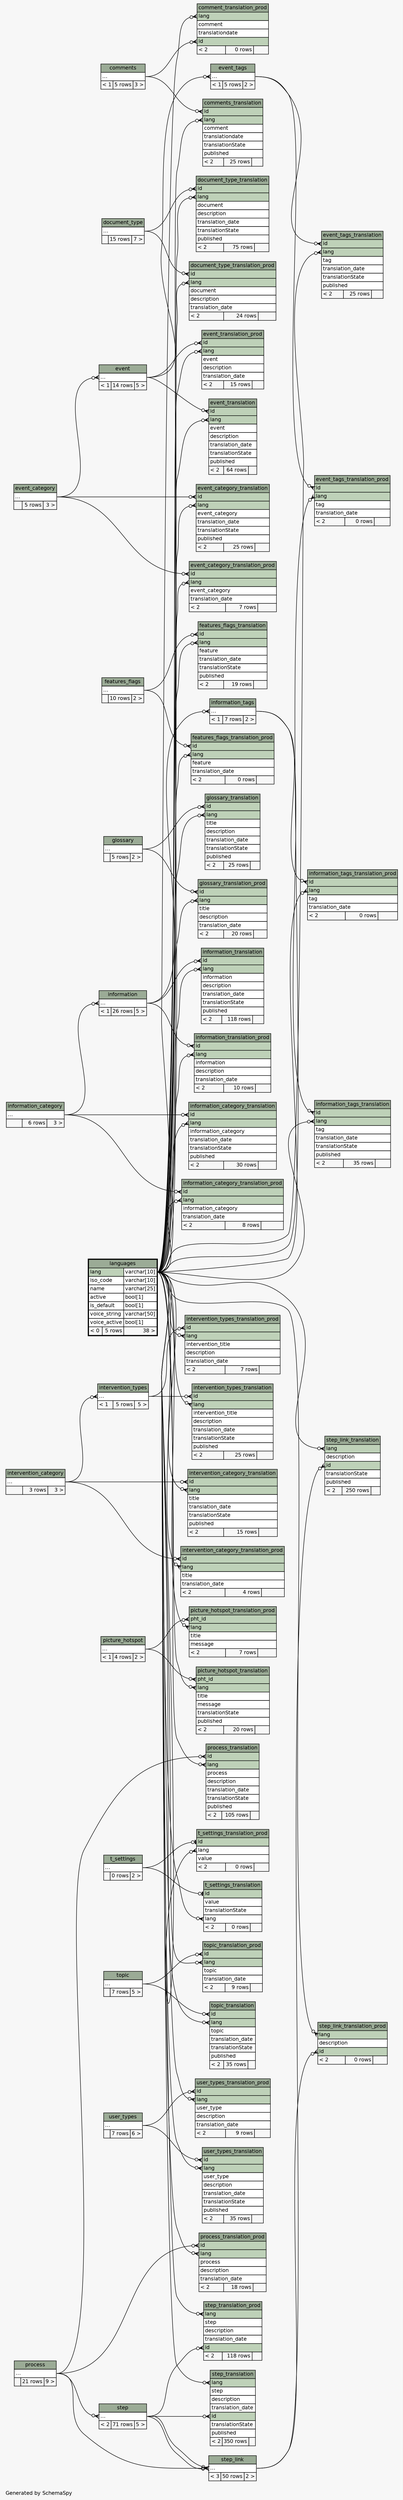 // dot 2.30.1 on Linux 3.10.0-1127.19.1.el7.x86_64
// SchemaSpy rev 590
digraph "twoDegreesRelationshipsDiagram" {
  graph [
    rankdir="RL"
    bgcolor="#f7f7f7"
    label="\nGenerated by SchemaSpy"
    labeljust="l"
    nodesep="0.18"
    ranksep="0.46"
    fontname="Helvetica"
    fontsize="11"
  ];
  node [
    fontname="Helvetica"
    fontsize="11"
    shape="plaintext"
  ];
  edge [
    arrowsize="0.8"
  ];
  "comment_translation_prod":"id":w -> "comments":"elipses":e [arrowhead=none dir=back arrowtail=crowodot];
  "comment_translation_prod":"lang":w -> "languages":"lang.type":e [arrowhead=none dir=back arrowtail=crowodot];
  "comments_translation":"id":w -> "comments":"elipses":e [arrowhead=none dir=back arrowtail=crowodot];
  "comments_translation":"lang":w -> "languages":"lang.type":e [arrowhead=none dir=back arrowtail=crowodot];
  "document_type_translation":"id":w -> "document_type":"elipses":e [arrowhead=none dir=back arrowtail=crowodot];
  "document_type_translation":"lang":w -> "languages":"lang.type":e [arrowhead=none dir=back arrowtail=crowodot];
  "document_type_translation_prod":"id":w -> "document_type":"elipses":e [arrowhead=none dir=back arrowtail=crowodot];
  "document_type_translation_prod":"lang":w -> "languages":"lang.type":e [arrowhead=none dir=back arrowtail=crowodot];
  "event":"elipses":w -> "event_category":"elipses":e [arrowhead=none dir=back arrowtail=crowodot];
  "event_category_translation":"id":w -> "event_category":"elipses":e [arrowhead=none dir=back arrowtail=crowodot];
  "event_category_translation":"lang":w -> "languages":"lang.type":e [arrowhead=none dir=back arrowtail=crowodot];
  "event_category_translation_prod":"id":w -> "event_category":"elipses":e [arrowhead=none dir=back arrowtail=crowodot];
  "event_category_translation_prod":"lang":w -> "languages":"lang.type":e [arrowhead=none dir=back arrowtail=crowodot];
  "event_tags":"elipses":w -> "event":"elipses":e [arrowhead=none dir=back arrowtail=crowodot];
  "event_tags_translation":"id":w -> "event_tags":"elipses":e [arrowhead=none dir=back arrowtail=crowodot];
  "event_tags_translation":"lang":w -> "languages":"lang.type":e [arrowhead=none dir=back arrowtail=crowodot];
  "event_tags_translation_prod":"id":w -> "event_tags":"elipses":e [arrowhead=none dir=back arrowtail=crowodot];
  "event_tags_translation_prod":"lang":w -> "languages":"lang.type":e [arrowhead=none dir=back arrowtail=crowodot];
  "event_translation":"id":w -> "event":"elipses":e [arrowhead=none dir=back arrowtail=crowodot];
  "event_translation":"lang":w -> "languages":"lang.type":e [arrowhead=none dir=back arrowtail=crowodot];
  "event_translation_prod":"id":w -> "event":"elipses":e [arrowhead=none dir=back arrowtail=crowodot];
  "event_translation_prod":"lang":w -> "languages":"lang.type":e [arrowhead=none dir=back arrowtail=crowodot];
  "features_flags_translation":"id":w -> "features_flags":"elipses":e [arrowhead=none dir=back arrowtail=crowodot];
  "features_flags_translation":"lang":w -> "languages":"lang.type":e [arrowhead=none dir=back arrowtail=crowodot];
  "features_flags_translation_prod":"id":w -> "features_flags":"elipses":e [arrowhead=none dir=back arrowtail=crowodot];
  "features_flags_translation_prod":"lang":w -> "languages":"lang.type":e [arrowhead=none dir=back arrowtail=crowodot];
  "glossary_translation":"id":w -> "glossary":"elipses":e [arrowhead=none dir=back arrowtail=crowodot];
  "glossary_translation":"lang":w -> "languages":"lang.type":e [arrowhead=none dir=back arrowtail=crowodot];
  "glossary_translation_prod":"id":w -> "glossary":"elipses":e [arrowhead=none dir=back arrowtail=crowodot];
  "glossary_translation_prod":"lang":w -> "languages":"lang.type":e [arrowhead=none dir=back arrowtail=crowodot];
  "information":"elipses":w -> "information_category":"elipses":e [arrowhead=none dir=back arrowtail=crowodot];
  "information_category_translation":"id":w -> "information_category":"elipses":e [arrowhead=none dir=back arrowtail=crowodot];
  "information_category_translation":"lang":w -> "languages":"lang.type":e [arrowhead=none dir=back arrowtail=crowodot];
  "information_category_translation_prod":"id":w -> "information_category":"elipses":e [arrowhead=none dir=back arrowtail=crowodot];
  "information_category_translation_prod":"lang":w -> "languages":"lang.type":e [arrowhead=none dir=back arrowtail=crowodot];
  "information_tags":"elipses":w -> "information":"elipses":e [arrowhead=none dir=back arrowtail=crowodot];
  "information_tags_translation":"id":w -> "information_tags":"elipses":e [arrowhead=none dir=back arrowtail=crowodot];
  "information_tags_translation":"lang":w -> "languages":"lang.type":e [arrowhead=none dir=back arrowtail=crowodot];
  "information_tags_translation_prod":"id":w -> "information_tags":"elipses":e [arrowhead=none dir=back arrowtail=crowodot];
  "information_tags_translation_prod":"lang":w -> "languages":"lang.type":e [arrowhead=none dir=back arrowtail=crowodot];
  "information_translation":"id":w -> "information":"elipses":e [arrowhead=none dir=back arrowtail=crowodot];
  "information_translation":"lang":w -> "languages":"lang.type":e [arrowhead=none dir=back arrowtail=crowodot];
  "information_translation_prod":"id":w -> "information":"elipses":e [arrowhead=none dir=back arrowtail=crowodot];
  "information_translation_prod":"lang":w -> "languages":"lang.type":e [arrowhead=none dir=back arrowtail=crowodot];
  "intervention_category_translation":"id":w -> "intervention_category":"elipses":e [arrowhead=none dir=back arrowtail=crowodot];
  "intervention_category_translation":"lang":w -> "languages":"lang.type":e [arrowhead=none dir=back arrowtail=crowodot];
  "intervention_category_translation_prod":"id":w -> "intervention_category":"elipses":e [arrowhead=none dir=back arrowtail=crowodot];
  "intervention_category_translation_prod":"lang":w -> "languages":"lang.type":e [arrowhead=none dir=back arrowtail=crowodot];
  "intervention_types":"elipses":w -> "intervention_category":"elipses":e [arrowhead=none dir=back arrowtail=crowodot];
  "intervention_types_translation":"id":w -> "intervention_types":"elipses":e [arrowhead=none dir=back arrowtail=crowodot];
  "intervention_types_translation":"lang":w -> "languages":"lang.type":e [arrowhead=none dir=back arrowtail=crowodot];
  "intervention_types_translation_prod":"id":w -> "intervention_types":"elipses":e [arrowhead=none dir=back arrowtail=crowodot];
  "intervention_types_translation_prod":"lang":w -> "languages":"lang.type":e [arrowhead=none dir=back arrowtail=crowodot];
  "picture_hotspot_translation":"lang":w -> "languages":"lang.type":e [arrowhead=none dir=back arrowtail=crowodot];
  "picture_hotspot_translation":"pht_id":w -> "picture_hotspot":"elipses":e [arrowhead=none dir=back arrowtail=crowodot];
  "picture_hotspot_translation_prod":"lang":w -> "languages":"lang.type":e [arrowhead=none dir=back arrowtail=crowodot];
  "picture_hotspot_translation_prod":"pht_id":w -> "picture_hotspot":"elipses":e [arrowhead=none dir=back arrowtail=crowodot];
  "process_translation":"id":w -> "process":"elipses":e [arrowhead=none dir=back arrowtail=crowodot];
  "process_translation":"lang":w -> "languages":"lang.type":e [arrowhead=none dir=back arrowtail=crowodot];
  "process_translation_prod":"id":w -> "process":"elipses":e [arrowhead=none dir=back arrowtail=crowodot];
  "process_translation_prod":"lang":w -> "languages":"lang.type":e [arrowhead=none dir=back arrowtail=crowodot];
  "step":"elipses":w -> "process":"elipses":e [arrowhead=none dir=back arrowtail=crowodot];
  "step_link":"elipses":w -> "step":"elipses":e [arrowhead=none dir=back arrowtail=crowodot];
  "step_link":"elipses":w -> "process":"elipses":e [arrowhead=none dir=back arrowtail=crowodot];
  "step_link":"elipses":w -> "step":"elipses":e [arrowhead=none dir=back arrowtail=crowodot];
  "step_link_translation":"id":w -> "step_link":"elipses":e [arrowhead=none dir=back arrowtail=crowodot];
  "step_link_translation":"lang":w -> "languages":"lang.type":e [arrowhead=none dir=back arrowtail=crowodot];
  "step_link_translation_prod":"id":w -> "step_link":"elipses":e [arrowhead=none dir=back arrowtail=crowodot];
  "step_link_translation_prod":"lang":w -> "languages":"lang.type":e [arrowhead=none dir=back arrowtail=crowodot];
  "step_translation":"id":w -> "step":"elipses":e [arrowhead=none dir=back arrowtail=crowodot];
  "step_translation":"lang":w -> "languages":"lang.type":e [arrowhead=none dir=back arrowtail=crowodot];
  "step_translation_prod":"id":w -> "step":"elipses":e [arrowhead=none dir=back arrowtail=crowodot];
  "step_translation_prod":"lang":w -> "languages":"lang.type":e [arrowhead=none dir=back arrowtail=crowodot];
  "t_settings_translation":"id":w -> "t_settings":"elipses":e [arrowhead=none dir=back arrowtail=teeodot];
  "t_settings_translation":"lang":w -> "languages":"lang.type":e [arrowhead=none dir=back arrowtail=crowodot];
  "t_settings_translation_prod":"id":w -> "t_settings":"elipses":e [arrowhead=none dir=back arrowtail=teeodot];
  "t_settings_translation_prod":"lang":w -> "languages":"lang.type":e [arrowhead=none dir=back arrowtail=crowodot];
  "topic_translation":"id":w -> "topic":"elipses":e [arrowhead=none dir=back arrowtail=crowodot];
  "topic_translation":"lang":w -> "languages":"lang.type":e [arrowhead=none dir=back arrowtail=crowodot];
  "topic_translation_prod":"id":w -> "topic":"elipses":e [arrowhead=none dir=back arrowtail=crowodot];
  "topic_translation_prod":"lang":w -> "languages":"lang.type":e [arrowhead=none dir=back arrowtail=crowodot];
  "user_types_translation":"id":w -> "user_types":"elipses":e [arrowhead=none dir=back arrowtail=crowodot];
  "user_types_translation":"lang":w -> "languages":"lang.type":e [arrowhead=none dir=back arrowtail=crowodot];
  "user_types_translation_prod":"id":w -> "user_types":"elipses":e [arrowhead=none dir=back arrowtail=crowodot];
  "user_types_translation_prod":"lang":w -> "languages":"lang.type":e [arrowhead=none dir=back arrowtail=crowodot];
  "comment_translation_prod" [
    label=<
    <TABLE BORDER="0" CELLBORDER="1" CELLSPACING="0" BGCOLOR="#ffffff">
      <TR><TD COLSPAN="3" BGCOLOR="#9bab96" ALIGN="CENTER">comment_translation_prod</TD></TR>
      <TR><TD PORT="lang" COLSPAN="3" BGCOLOR="#bed1b8" ALIGN="LEFT">lang</TD></TR>
      <TR><TD PORT="comment" COLSPAN="3" ALIGN="LEFT">comment</TD></TR>
      <TR><TD PORT="translationdate" COLSPAN="3" ALIGN="LEFT">translationdate</TD></TR>
      <TR><TD PORT="id" COLSPAN="3" BGCOLOR="#bed1b8" ALIGN="LEFT">id</TD></TR>
      <TR><TD ALIGN="LEFT" BGCOLOR="#f7f7f7">&lt; 2</TD><TD ALIGN="RIGHT" BGCOLOR="#f7f7f7">0 rows</TD><TD ALIGN="RIGHT" BGCOLOR="#f7f7f7">  </TD></TR>
    </TABLE>>
    URL="comment_translation_prod.html"
    tooltip="comment_translation_prod"
  ];
  "comments" [
    label=<
    <TABLE BORDER="0" CELLBORDER="1" CELLSPACING="0" BGCOLOR="#ffffff">
      <TR><TD COLSPAN="3" BGCOLOR="#9bab96" ALIGN="CENTER">comments</TD></TR>
      <TR><TD PORT="elipses" COLSPAN="3" ALIGN="LEFT">...</TD></TR>
      <TR><TD ALIGN="LEFT" BGCOLOR="#f7f7f7">&lt; 1</TD><TD ALIGN="RIGHT" BGCOLOR="#f7f7f7">5 rows</TD><TD ALIGN="RIGHT" BGCOLOR="#f7f7f7">3 &gt;</TD></TR>
    </TABLE>>
    URL="comments.html"
    tooltip="comments"
  ];
  "comments_translation" [
    label=<
    <TABLE BORDER="0" CELLBORDER="1" CELLSPACING="0" BGCOLOR="#ffffff">
      <TR><TD COLSPAN="3" BGCOLOR="#9bab96" ALIGN="CENTER">comments_translation</TD></TR>
      <TR><TD PORT="id" COLSPAN="3" BGCOLOR="#bed1b8" ALIGN="LEFT">id</TD></TR>
      <TR><TD PORT="lang" COLSPAN="3" BGCOLOR="#bed1b8" ALIGN="LEFT">lang</TD></TR>
      <TR><TD PORT="comment" COLSPAN="3" ALIGN="LEFT">comment</TD></TR>
      <TR><TD PORT="translationdate" COLSPAN="3" ALIGN="LEFT">translationdate</TD></TR>
      <TR><TD PORT="translationState" COLSPAN="3" ALIGN="LEFT">translationState</TD></TR>
      <TR><TD PORT="published" COLSPAN="3" ALIGN="LEFT">published</TD></TR>
      <TR><TD ALIGN="LEFT" BGCOLOR="#f7f7f7">&lt; 2</TD><TD ALIGN="RIGHT" BGCOLOR="#f7f7f7">25 rows</TD><TD ALIGN="RIGHT" BGCOLOR="#f7f7f7">  </TD></TR>
    </TABLE>>
    URL="comments_translation.html"
    tooltip="comments_translation"
  ];
  "document_type" [
    label=<
    <TABLE BORDER="0" CELLBORDER="1" CELLSPACING="0" BGCOLOR="#ffffff">
      <TR><TD COLSPAN="3" BGCOLOR="#9bab96" ALIGN="CENTER">document_type</TD></TR>
      <TR><TD PORT="elipses" COLSPAN="3" ALIGN="LEFT">...</TD></TR>
      <TR><TD ALIGN="LEFT" BGCOLOR="#f7f7f7">  </TD><TD ALIGN="RIGHT" BGCOLOR="#f7f7f7">15 rows</TD><TD ALIGN="RIGHT" BGCOLOR="#f7f7f7">7 &gt;</TD></TR>
    </TABLE>>
    URL="document_type.html"
    tooltip="document_type"
  ];
  "document_type_translation" [
    label=<
    <TABLE BORDER="0" CELLBORDER="1" CELLSPACING="0" BGCOLOR="#ffffff">
      <TR><TD COLSPAN="3" BGCOLOR="#9bab96" ALIGN="CENTER">document_type_translation</TD></TR>
      <TR><TD PORT="id" COLSPAN="3" BGCOLOR="#bed1b8" ALIGN="LEFT">id</TD></TR>
      <TR><TD PORT="lang" COLSPAN="3" BGCOLOR="#bed1b8" ALIGN="LEFT">lang</TD></TR>
      <TR><TD PORT="document" COLSPAN="3" ALIGN="LEFT">document</TD></TR>
      <TR><TD PORT="description" COLSPAN="3" ALIGN="LEFT">description</TD></TR>
      <TR><TD PORT="translation_date" COLSPAN="3" ALIGN="LEFT">translation_date</TD></TR>
      <TR><TD PORT="translationState" COLSPAN="3" ALIGN="LEFT">translationState</TD></TR>
      <TR><TD PORT="published" COLSPAN="3" ALIGN="LEFT">published</TD></TR>
      <TR><TD ALIGN="LEFT" BGCOLOR="#f7f7f7">&lt; 2</TD><TD ALIGN="RIGHT" BGCOLOR="#f7f7f7">75 rows</TD><TD ALIGN="RIGHT" BGCOLOR="#f7f7f7">  </TD></TR>
    </TABLE>>
    URL="document_type_translation.html"
    tooltip="document_type_translation"
  ];
  "document_type_translation_prod" [
    label=<
    <TABLE BORDER="0" CELLBORDER="1" CELLSPACING="0" BGCOLOR="#ffffff">
      <TR><TD COLSPAN="3" BGCOLOR="#9bab96" ALIGN="CENTER">document_type_translation_prod</TD></TR>
      <TR><TD PORT="id" COLSPAN="3" BGCOLOR="#bed1b8" ALIGN="LEFT">id</TD></TR>
      <TR><TD PORT="lang" COLSPAN="3" BGCOLOR="#bed1b8" ALIGN="LEFT">lang</TD></TR>
      <TR><TD PORT="document" COLSPAN="3" ALIGN="LEFT">document</TD></TR>
      <TR><TD PORT="description" COLSPAN="3" ALIGN="LEFT">description</TD></TR>
      <TR><TD PORT="translation_date" COLSPAN="3" ALIGN="LEFT">translation_date</TD></TR>
      <TR><TD ALIGN="LEFT" BGCOLOR="#f7f7f7">&lt; 2</TD><TD ALIGN="RIGHT" BGCOLOR="#f7f7f7">24 rows</TD><TD ALIGN="RIGHT" BGCOLOR="#f7f7f7">  </TD></TR>
    </TABLE>>
    URL="document_type_translation_prod.html"
    tooltip="document_type_translation_prod"
  ];
  "event" [
    label=<
    <TABLE BORDER="0" CELLBORDER="1" CELLSPACING="0" BGCOLOR="#ffffff">
      <TR><TD COLSPAN="3" BGCOLOR="#9bab96" ALIGN="CENTER">event</TD></TR>
      <TR><TD PORT="elipses" COLSPAN="3" ALIGN="LEFT">...</TD></TR>
      <TR><TD ALIGN="LEFT" BGCOLOR="#f7f7f7">&lt; 1</TD><TD ALIGN="RIGHT" BGCOLOR="#f7f7f7">14 rows</TD><TD ALIGN="RIGHT" BGCOLOR="#f7f7f7">5 &gt;</TD></TR>
    </TABLE>>
    URL="event.html"
    tooltip="event"
  ];
  "event_category" [
    label=<
    <TABLE BORDER="0" CELLBORDER="1" CELLSPACING="0" BGCOLOR="#ffffff">
      <TR><TD COLSPAN="3" BGCOLOR="#9bab96" ALIGN="CENTER">event_category</TD></TR>
      <TR><TD PORT="elipses" COLSPAN="3" ALIGN="LEFT">...</TD></TR>
      <TR><TD ALIGN="LEFT" BGCOLOR="#f7f7f7">  </TD><TD ALIGN="RIGHT" BGCOLOR="#f7f7f7">5 rows</TD><TD ALIGN="RIGHT" BGCOLOR="#f7f7f7">3 &gt;</TD></TR>
    </TABLE>>
    URL="event_category.html"
    tooltip="event_category"
  ];
  "event_category_translation" [
    label=<
    <TABLE BORDER="0" CELLBORDER="1" CELLSPACING="0" BGCOLOR="#ffffff">
      <TR><TD COLSPAN="3" BGCOLOR="#9bab96" ALIGN="CENTER">event_category_translation</TD></TR>
      <TR><TD PORT="id" COLSPAN="3" BGCOLOR="#bed1b8" ALIGN="LEFT">id</TD></TR>
      <TR><TD PORT="lang" COLSPAN="3" BGCOLOR="#bed1b8" ALIGN="LEFT">lang</TD></TR>
      <TR><TD PORT="event_category" COLSPAN="3" ALIGN="LEFT">event_category</TD></TR>
      <TR><TD PORT="translation_date" COLSPAN="3" ALIGN="LEFT">translation_date</TD></TR>
      <TR><TD PORT="translationState" COLSPAN="3" ALIGN="LEFT">translationState</TD></TR>
      <TR><TD PORT="published" COLSPAN="3" ALIGN="LEFT">published</TD></TR>
      <TR><TD ALIGN="LEFT" BGCOLOR="#f7f7f7">&lt; 2</TD><TD ALIGN="RIGHT" BGCOLOR="#f7f7f7">25 rows</TD><TD ALIGN="RIGHT" BGCOLOR="#f7f7f7">  </TD></TR>
    </TABLE>>
    URL="event_category_translation.html"
    tooltip="event_category_translation"
  ];
  "event_category_translation_prod" [
    label=<
    <TABLE BORDER="0" CELLBORDER="1" CELLSPACING="0" BGCOLOR="#ffffff">
      <TR><TD COLSPAN="3" BGCOLOR="#9bab96" ALIGN="CENTER">event_category_translation_prod</TD></TR>
      <TR><TD PORT="id" COLSPAN="3" BGCOLOR="#bed1b8" ALIGN="LEFT">id</TD></TR>
      <TR><TD PORT="lang" COLSPAN="3" BGCOLOR="#bed1b8" ALIGN="LEFT">lang</TD></TR>
      <TR><TD PORT="event_category" COLSPAN="3" ALIGN="LEFT">event_category</TD></TR>
      <TR><TD PORT="translation_date" COLSPAN="3" ALIGN="LEFT">translation_date</TD></TR>
      <TR><TD ALIGN="LEFT" BGCOLOR="#f7f7f7">&lt; 2</TD><TD ALIGN="RIGHT" BGCOLOR="#f7f7f7">7 rows</TD><TD ALIGN="RIGHT" BGCOLOR="#f7f7f7">  </TD></TR>
    </TABLE>>
    URL="event_category_translation_prod.html"
    tooltip="event_category_translation_prod"
  ];
  "event_tags" [
    label=<
    <TABLE BORDER="0" CELLBORDER="1" CELLSPACING="0" BGCOLOR="#ffffff">
      <TR><TD COLSPAN="3" BGCOLOR="#9bab96" ALIGN="CENTER">event_tags</TD></TR>
      <TR><TD PORT="elipses" COLSPAN="3" ALIGN="LEFT">...</TD></TR>
      <TR><TD ALIGN="LEFT" BGCOLOR="#f7f7f7">&lt; 1</TD><TD ALIGN="RIGHT" BGCOLOR="#f7f7f7">5 rows</TD><TD ALIGN="RIGHT" BGCOLOR="#f7f7f7">2 &gt;</TD></TR>
    </TABLE>>
    URL="event_tags.html"
    tooltip="event_tags"
  ];
  "event_tags_translation" [
    label=<
    <TABLE BORDER="0" CELLBORDER="1" CELLSPACING="0" BGCOLOR="#ffffff">
      <TR><TD COLSPAN="3" BGCOLOR="#9bab96" ALIGN="CENTER">event_tags_translation</TD></TR>
      <TR><TD PORT="id" COLSPAN="3" BGCOLOR="#bed1b8" ALIGN="LEFT">id</TD></TR>
      <TR><TD PORT="lang" COLSPAN="3" BGCOLOR="#bed1b8" ALIGN="LEFT">lang</TD></TR>
      <TR><TD PORT="tag" COLSPAN="3" ALIGN="LEFT">tag</TD></TR>
      <TR><TD PORT="translation_date" COLSPAN="3" ALIGN="LEFT">translation_date</TD></TR>
      <TR><TD PORT="translationState" COLSPAN="3" ALIGN="LEFT">translationState</TD></TR>
      <TR><TD PORT="published" COLSPAN="3" ALIGN="LEFT">published</TD></TR>
      <TR><TD ALIGN="LEFT" BGCOLOR="#f7f7f7">&lt; 2</TD><TD ALIGN="RIGHT" BGCOLOR="#f7f7f7">25 rows</TD><TD ALIGN="RIGHT" BGCOLOR="#f7f7f7">  </TD></TR>
    </TABLE>>
    URL="event_tags_translation.html"
    tooltip="event_tags_translation"
  ];
  "event_tags_translation_prod" [
    label=<
    <TABLE BORDER="0" CELLBORDER="1" CELLSPACING="0" BGCOLOR="#ffffff">
      <TR><TD COLSPAN="3" BGCOLOR="#9bab96" ALIGN="CENTER">event_tags_translation_prod</TD></TR>
      <TR><TD PORT="id" COLSPAN="3" BGCOLOR="#bed1b8" ALIGN="LEFT">id</TD></TR>
      <TR><TD PORT="lang" COLSPAN="3" BGCOLOR="#bed1b8" ALIGN="LEFT">lang</TD></TR>
      <TR><TD PORT="tag" COLSPAN="3" ALIGN="LEFT">tag</TD></TR>
      <TR><TD PORT="translation_date" COLSPAN="3" ALIGN="LEFT">translation_date</TD></TR>
      <TR><TD ALIGN="LEFT" BGCOLOR="#f7f7f7">&lt; 2</TD><TD ALIGN="RIGHT" BGCOLOR="#f7f7f7">0 rows</TD><TD ALIGN="RIGHT" BGCOLOR="#f7f7f7">  </TD></TR>
    </TABLE>>
    URL="event_tags_translation_prod.html"
    tooltip="event_tags_translation_prod"
  ];
  "event_translation" [
    label=<
    <TABLE BORDER="0" CELLBORDER="1" CELLSPACING="0" BGCOLOR="#ffffff">
      <TR><TD COLSPAN="3" BGCOLOR="#9bab96" ALIGN="CENTER">event_translation</TD></TR>
      <TR><TD PORT="id" COLSPAN="3" BGCOLOR="#bed1b8" ALIGN="LEFT">id</TD></TR>
      <TR><TD PORT="lang" COLSPAN="3" BGCOLOR="#bed1b8" ALIGN="LEFT">lang</TD></TR>
      <TR><TD PORT="event" COLSPAN="3" ALIGN="LEFT">event</TD></TR>
      <TR><TD PORT="description" COLSPAN="3" ALIGN="LEFT">description</TD></TR>
      <TR><TD PORT="translation_date" COLSPAN="3" ALIGN="LEFT">translation_date</TD></TR>
      <TR><TD PORT="translationState" COLSPAN="3" ALIGN="LEFT">translationState</TD></TR>
      <TR><TD PORT="published" COLSPAN="3" ALIGN="LEFT">published</TD></TR>
      <TR><TD ALIGN="LEFT" BGCOLOR="#f7f7f7">&lt; 2</TD><TD ALIGN="RIGHT" BGCOLOR="#f7f7f7">64 rows</TD><TD ALIGN="RIGHT" BGCOLOR="#f7f7f7">  </TD></TR>
    </TABLE>>
    URL="event_translation.html"
    tooltip="event_translation"
  ];
  "event_translation_prod" [
    label=<
    <TABLE BORDER="0" CELLBORDER="1" CELLSPACING="0" BGCOLOR="#ffffff">
      <TR><TD COLSPAN="3" BGCOLOR="#9bab96" ALIGN="CENTER">event_translation_prod</TD></TR>
      <TR><TD PORT="id" COLSPAN="3" BGCOLOR="#bed1b8" ALIGN="LEFT">id</TD></TR>
      <TR><TD PORT="lang" COLSPAN="3" BGCOLOR="#bed1b8" ALIGN="LEFT">lang</TD></TR>
      <TR><TD PORT="event" COLSPAN="3" ALIGN="LEFT">event</TD></TR>
      <TR><TD PORT="description" COLSPAN="3" ALIGN="LEFT">description</TD></TR>
      <TR><TD PORT="translation_date" COLSPAN="3" ALIGN="LEFT">translation_date</TD></TR>
      <TR><TD ALIGN="LEFT" BGCOLOR="#f7f7f7">&lt; 2</TD><TD ALIGN="RIGHT" BGCOLOR="#f7f7f7">15 rows</TD><TD ALIGN="RIGHT" BGCOLOR="#f7f7f7">  </TD></TR>
    </TABLE>>
    URL="event_translation_prod.html"
    tooltip="event_translation_prod"
  ];
  "features_flags" [
    label=<
    <TABLE BORDER="0" CELLBORDER="1" CELLSPACING="0" BGCOLOR="#ffffff">
      <TR><TD COLSPAN="3" BGCOLOR="#9bab96" ALIGN="CENTER">features_flags</TD></TR>
      <TR><TD PORT="elipses" COLSPAN="3" ALIGN="LEFT">...</TD></TR>
      <TR><TD ALIGN="LEFT" BGCOLOR="#f7f7f7">  </TD><TD ALIGN="RIGHT" BGCOLOR="#f7f7f7">10 rows</TD><TD ALIGN="RIGHT" BGCOLOR="#f7f7f7">2 &gt;</TD></TR>
    </TABLE>>
    URL="features_flags.html"
    tooltip="features_flags"
  ];
  "features_flags_translation" [
    label=<
    <TABLE BORDER="0" CELLBORDER="1" CELLSPACING="0" BGCOLOR="#ffffff">
      <TR><TD COLSPAN="3" BGCOLOR="#9bab96" ALIGN="CENTER">features_flags_translation</TD></TR>
      <TR><TD PORT="id" COLSPAN="3" BGCOLOR="#bed1b8" ALIGN="LEFT">id</TD></TR>
      <TR><TD PORT="lang" COLSPAN="3" BGCOLOR="#bed1b8" ALIGN="LEFT">lang</TD></TR>
      <TR><TD PORT="feature" COLSPAN="3" ALIGN="LEFT">feature</TD></TR>
      <TR><TD PORT="translation_date" COLSPAN="3" ALIGN="LEFT">translation_date</TD></TR>
      <TR><TD PORT="translationState" COLSPAN="3" ALIGN="LEFT">translationState</TD></TR>
      <TR><TD PORT="published" COLSPAN="3" ALIGN="LEFT">published</TD></TR>
      <TR><TD ALIGN="LEFT" BGCOLOR="#f7f7f7">&lt; 2</TD><TD ALIGN="RIGHT" BGCOLOR="#f7f7f7">19 rows</TD><TD ALIGN="RIGHT" BGCOLOR="#f7f7f7">  </TD></TR>
    </TABLE>>
    URL="features_flags_translation.html"
    tooltip="features_flags_translation"
  ];
  "features_flags_translation_prod" [
    label=<
    <TABLE BORDER="0" CELLBORDER="1" CELLSPACING="0" BGCOLOR="#ffffff">
      <TR><TD COLSPAN="3" BGCOLOR="#9bab96" ALIGN="CENTER">features_flags_translation_prod</TD></TR>
      <TR><TD PORT="id" COLSPAN="3" BGCOLOR="#bed1b8" ALIGN="LEFT">id</TD></TR>
      <TR><TD PORT="lang" COLSPAN="3" BGCOLOR="#bed1b8" ALIGN="LEFT">lang</TD></TR>
      <TR><TD PORT="feature" COLSPAN="3" ALIGN="LEFT">feature</TD></TR>
      <TR><TD PORT="translation_date" COLSPAN="3" ALIGN="LEFT">translation_date</TD></TR>
      <TR><TD ALIGN="LEFT" BGCOLOR="#f7f7f7">&lt; 2</TD><TD ALIGN="RIGHT" BGCOLOR="#f7f7f7">0 rows</TD><TD ALIGN="RIGHT" BGCOLOR="#f7f7f7">  </TD></TR>
    </TABLE>>
    URL="features_flags_translation_prod.html"
    tooltip="features_flags_translation_prod"
  ];
  "glossary" [
    label=<
    <TABLE BORDER="0" CELLBORDER="1" CELLSPACING="0" BGCOLOR="#ffffff">
      <TR><TD COLSPAN="3" BGCOLOR="#9bab96" ALIGN="CENTER">glossary</TD></TR>
      <TR><TD PORT="elipses" COLSPAN="3" ALIGN="LEFT">...</TD></TR>
      <TR><TD ALIGN="LEFT" BGCOLOR="#f7f7f7">  </TD><TD ALIGN="RIGHT" BGCOLOR="#f7f7f7">5 rows</TD><TD ALIGN="RIGHT" BGCOLOR="#f7f7f7">2 &gt;</TD></TR>
    </TABLE>>
    URL="glossary.html"
    tooltip="glossary"
  ];
  "glossary_translation" [
    label=<
    <TABLE BORDER="0" CELLBORDER="1" CELLSPACING="0" BGCOLOR="#ffffff">
      <TR><TD COLSPAN="3" BGCOLOR="#9bab96" ALIGN="CENTER">glossary_translation</TD></TR>
      <TR><TD PORT="id" COLSPAN="3" BGCOLOR="#bed1b8" ALIGN="LEFT">id</TD></TR>
      <TR><TD PORT="lang" COLSPAN="3" BGCOLOR="#bed1b8" ALIGN="LEFT">lang</TD></TR>
      <TR><TD PORT="title" COLSPAN="3" ALIGN="LEFT">title</TD></TR>
      <TR><TD PORT="description" COLSPAN="3" ALIGN="LEFT">description</TD></TR>
      <TR><TD PORT="translation_date" COLSPAN="3" ALIGN="LEFT">translation_date</TD></TR>
      <TR><TD PORT="translationState" COLSPAN="3" ALIGN="LEFT">translationState</TD></TR>
      <TR><TD PORT="published" COLSPAN="3" ALIGN="LEFT">published</TD></TR>
      <TR><TD ALIGN="LEFT" BGCOLOR="#f7f7f7">&lt; 2</TD><TD ALIGN="RIGHT" BGCOLOR="#f7f7f7">25 rows</TD><TD ALIGN="RIGHT" BGCOLOR="#f7f7f7">  </TD></TR>
    </TABLE>>
    URL="glossary_translation.html"
    tooltip="glossary_translation"
  ];
  "glossary_translation_prod" [
    label=<
    <TABLE BORDER="0" CELLBORDER="1" CELLSPACING="0" BGCOLOR="#ffffff">
      <TR><TD COLSPAN="3" BGCOLOR="#9bab96" ALIGN="CENTER">glossary_translation_prod</TD></TR>
      <TR><TD PORT="id" COLSPAN="3" BGCOLOR="#bed1b8" ALIGN="LEFT">id</TD></TR>
      <TR><TD PORT="lang" COLSPAN="3" BGCOLOR="#bed1b8" ALIGN="LEFT">lang</TD></TR>
      <TR><TD PORT="title" COLSPAN="3" ALIGN="LEFT">title</TD></TR>
      <TR><TD PORT="description" COLSPAN="3" ALIGN="LEFT">description</TD></TR>
      <TR><TD PORT="translation_date" COLSPAN="3" ALIGN="LEFT">translation_date</TD></TR>
      <TR><TD ALIGN="LEFT" BGCOLOR="#f7f7f7">&lt; 2</TD><TD ALIGN="RIGHT" BGCOLOR="#f7f7f7">20 rows</TD><TD ALIGN="RIGHT" BGCOLOR="#f7f7f7">  </TD></TR>
    </TABLE>>
    URL="glossary_translation_prod.html"
    tooltip="glossary_translation_prod"
  ];
  "information" [
    label=<
    <TABLE BORDER="0" CELLBORDER="1" CELLSPACING="0" BGCOLOR="#ffffff">
      <TR><TD COLSPAN="3" BGCOLOR="#9bab96" ALIGN="CENTER">information</TD></TR>
      <TR><TD PORT="elipses" COLSPAN="3" ALIGN="LEFT">...</TD></TR>
      <TR><TD ALIGN="LEFT" BGCOLOR="#f7f7f7">&lt; 1</TD><TD ALIGN="RIGHT" BGCOLOR="#f7f7f7">26 rows</TD><TD ALIGN="RIGHT" BGCOLOR="#f7f7f7">5 &gt;</TD></TR>
    </TABLE>>
    URL="information.html"
    tooltip="information"
  ];
  "information_category" [
    label=<
    <TABLE BORDER="0" CELLBORDER="1" CELLSPACING="0" BGCOLOR="#ffffff">
      <TR><TD COLSPAN="3" BGCOLOR="#9bab96" ALIGN="CENTER">information_category</TD></TR>
      <TR><TD PORT="elipses" COLSPAN="3" ALIGN="LEFT">...</TD></TR>
      <TR><TD ALIGN="LEFT" BGCOLOR="#f7f7f7">  </TD><TD ALIGN="RIGHT" BGCOLOR="#f7f7f7">6 rows</TD><TD ALIGN="RIGHT" BGCOLOR="#f7f7f7">3 &gt;</TD></TR>
    </TABLE>>
    URL="information_category.html"
    tooltip="information_category"
  ];
  "information_category_translation" [
    label=<
    <TABLE BORDER="0" CELLBORDER="1" CELLSPACING="0" BGCOLOR="#ffffff">
      <TR><TD COLSPAN="3" BGCOLOR="#9bab96" ALIGN="CENTER">information_category_translation</TD></TR>
      <TR><TD PORT="id" COLSPAN="3" BGCOLOR="#bed1b8" ALIGN="LEFT">id</TD></TR>
      <TR><TD PORT="lang" COLSPAN="3" BGCOLOR="#bed1b8" ALIGN="LEFT">lang</TD></TR>
      <TR><TD PORT="information_category" COLSPAN="3" ALIGN="LEFT">information_category</TD></TR>
      <TR><TD PORT="translation_date" COLSPAN="3" ALIGN="LEFT">translation_date</TD></TR>
      <TR><TD PORT="translationState" COLSPAN="3" ALIGN="LEFT">translationState</TD></TR>
      <TR><TD PORT="published" COLSPAN="3" ALIGN="LEFT">published</TD></TR>
      <TR><TD ALIGN="LEFT" BGCOLOR="#f7f7f7">&lt; 2</TD><TD ALIGN="RIGHT" BGCOLOR="#f7f7f7">30 rows</TD><TD ALIGN="RIGHT" BGCOLOR="#f7f7f7">  </TD></TR>
    </TABLE>>
    URL="information_category_translation.html"
    tooltip="information_category_translation"
  ];
  "information_category_translation_prod" [
    label=<
    <TABLE BORDER="0" CELLBORDER="1" CELLSPACING="0" BGCOLOR="#ffffff">
      <TR><TD COLSPAN="3" BGCOLOR="#9bab96" ALIGN="CENTER">information_category_translation_prod</TD></TR>
      <TR><TD PORT="id" COLSPAN="3" BGCOLOR="#bed1b8" ALIGN="LEFT">id</TD></TR>
      <TR><TD PORT="lang" COLSPAN="3" BGCOLOR="#bed1b8" ALIGN="LEFT">lang</TD></TR>
      <TR><TD PORT="information_category" COLSPAN="3" ALIGN="LEFT">information_category</TD></TR>
      <TR><TD PORT="translation_date" COLSPAN="3" ALIGN="LEFT">translation_date</TD></TR>
      <TR><TD ALIGN="LEFT" BGCOLOR="#f7f7f7">&lt; 2</TD><TD ALIGN="RIGHT" BGCOLOR="#f7f7f7">8 rows</TD><TD ALIGN="RIGHT" BGCOLOR="#f7f7f7">  </TD></TR>
    </TABLE>>
    URL="information_category_translation_prod.html"
    tooltip="information_category_translation_prod"
  ];
  "information_tags" [
    label=<
    <TABLE BORDER="0" CELLBORDER="1" CELLSPACING="0" BGCOLOR="#ffffff">
      <TR><TD COLSPAN="3" BGCOLOR="#9bab96" ALIGN="CENTER">information_tags</TD></TR>
      <TR><TD PORT="elipses" COLSPAN="3" ALIGN="LEFT">...</TD></TR>
      <TR><TD ALIGN="LEFT" BGCOLOR="#f7f7f7">&lt; 1</TD><TD ALIGN="RIGHT" BGCOLOR="#f7f7f7">7 rows</TD><TD ALIGN="RIGHT" BGCOLOR="#f7f7f7">2 &gt;</TD></TR>
    </TABLE>>
    URL="information_tags.html"
    tooltip="information_tags"
  ];
  "information_tags_translation" [
    label=<
    <TABLE BORDER="0" CELLBORDER="1" CELLSPACING="0" BGCOLOR="#ffffff">
      <TR><TD COLSPAN="3" BGCOLOR="#9bab96" ALIGN="CENTER">information_tags_translation</TD></TR>
      <TR><TD PORT="id" COLSPAN="3" BGCOLOR="#bed1b8" ALIGN="LEFT">id</TD></TR>
      <TR><TD PORT="lang" COLSPAN="3" BGCOLOR="#bed1b8" ALIGN="LEFT">lang</TD></TR>
      <TR><TD PORT="tag" COLSPAN="3" ALIGN="LEFT">tag</TD></TR>
      <TR><TD PORT="translation_date" COLSPAN="3" ALIGN="LEFT">translation_date</TD></TR>
      <TR><TD PORT="translationState" COLSPAN="3" ALIGN="LEFT">translationState</TD></TR>
      <TR><TD PORT="published" COLSPAN="3" ALIGN="LEFT">published</TD></TR>
      <TR><TD ALIGN="LEFT" BGCOLOR="#f7f7f7">&lt; 2</TD><TD ALIGN="RIGHT" BGCOLOR="#f7f7f7">35 rows</TD><TD ALIGN="RIGHT" BGCOLOR="#f7f7f7">  </TD></TR>
    </TABLE>>
    URL="information_tags_translation.html"
    tooltip="information_tags_translation"
  ];
  "information_tags_translation_prod" [
    label=<
    <TABLE BORDER="0" CELLBORDER="1" CELLSPACING="0" BGCOLOR="#ffffff">
      <TR><TD COLSPAN="3" BGCOLOR="#9bab96" ALIGN="CENTER">information_tags_translation_prod</TD></TR>
      <TR><TD PORT="id" COLSPAN="3" BGCOLOR="#bed1b8" ALIGN="LEFT">id</TD></TR>
      <TR><TD PORT="lang" COLSPAN="3" BGCOLOR="#bed1b8" ALIGN="LEFT">lang</TD></TR>
      <TR><TD PORT="tag" COLSPAN="3" ALIGN="LEFT">tag</TD></TR>
      <TR><TD PORT="translation_date" COLSPAN="3" ALIGN="LEFT">translation_date</TD></TR>
      <TR><TD ALIGN="LEFT" BGCOLOR="#f7f7f7">&lt; 2</TD><TD ALIGN="RIGHT" BGCOLOR="#f7f7f7">0 rows</TD><TD ALIGN="RIGHT" BGCOLOR="#f7f7f7">  </TD></TR>
    </TABLE>>
    URL="information_tags_translation_prod.html"
    tooltip="information_tags_translation_prod"
  ];
  "information_translation" [
    label=<
    <TABLE BORDER="0" CELLBORDER="1" CELLSPACING="0" BGCOLOR="#ffffff">
      <TR><TD COLSPAN="3" BGCOLOR="#9bab96" ALIGN="CENTER">information_translation</TD></TR>
      <TR><TD PORT="id" COLSPAN="3" BGCOLOR="#bed1b8" ALIGN="LEFT">id</TD></TR>
      <TR><TD PORT="lang" COLSPAN="3" BGCOLOR="#bed1b8" ALIGN="LEFT">lang</TD></TR>
      <TR><TD PORT="information" COLSPAN="3" ALIGN="LEFT">information</TD></TR>
      <TR><TD PORT="description" COLSPAN="3" ALIGN="LEFT">description</TD></TR>
      <TR><TD PORT="translation_date" COLSPAN="3" ALIGN="LEFT">translation_date</TD></TR>
      <TR><TD PORT="translationState" COLSPAN="3" ALIGN="LEFT">translationState</TD></TR>
      <TR><TD PORT="published" COLSPAN="3" ALIGN="LEFT">published</TD></TR>
      <TR><TD ALIGN="LEFT" BGCOLOR="#f7f7f7">&lt; 2</TD><TD ALIGN="RIGHT" BGCOLOR="#f7f7f7">118 rows</TD><TD ALIGN="RIGHT" BGCOLOR="#f7f7f7">  </TD></TR>
    </TABLE>>
    URL="information_translation.html"
    tooltip="information_translation"
  ];
  "information_translation_prod" [
    label=<
    <TABLE BORDER="0" CELLBORDER="1" CELLSPACING="0" BGCOLOR="#ffffff">
      <TR><TD COLSPAN="3" BGCOLOR="#9bab96" ALIGN="CENTER">information_translation_prod</TD></TR>
      <TR><TD PORT="id" COLSPAN="3" BGCOLOR="#bed1b8" ALIGN="LEFT">id</TD></TR>
      <TR><TD PORT="lang" COLSPAN="3" BGCOLOR="#bed1b8" ALIGN="LEFT">lang</TD></TR>
      <TR><TD PORT="information" COLSPAN="3" ALIGN="LEFT">information</TD></TR>
      <TR><TD PORT="description" COLSPAN="3" ALIGN="LEFT">description</TD></TR>
      <TR><TD PORT="translation_date" COLSPAN="3" ALIGN="LEFT">translation_date</TD></TR>
      <TR><TD ALIGN="LEFT" BGCOLOR="#f7f7f7">&lt; 2</TD><TD ALIGN="RIGHT" BGCOLOR="#f7f7f7">10 rows</TD><TD ALIGN="RIGHT" BGCOLOR="#f7f7f7">  </TD></TR>
    </TABLE>>
    URL="information_translation_prod.html"
    tooltip="information_translation_prod"
  ];
  "intervention_category" [
    label=<
    <TABLE BORDER="0" CELLBORDER="1" CELLSPACING="0" BGCOLOR="#ffffff">
      <TR><TD COLSPAN="3" BGCOLOR="#9bab96" ALIGN="CENTER">intervention_category</TD></TR>
      <TR><TD PORT="elipses" COLSPAN="3" ALIGN="LEFT">...</TD></TR>
      <TR><TD ALIGN="LEFT" BGCOLOR="#f7f7f7">  </TD><TD ALIGN="RIGHT" BGCOLOR="#f7f7f7">3 rows</TD><TD ALIGN="RIGHT" BGCOLOR="#f7f7f7">3 &gt;</TD></TR>
    </TABLE>>
    URL="intervention_category.html"
    tooltip="intervention_category"
  ];
  "intervention_category_translation" [
    label=<
    <TABLE BORDER="0" CELLBORDER="1" CELLSPACING="0" BGCOLOR="#ffffff">
      <TR><TD COLSPAN="3" BGCOLOR="#9bab96" ALIGN="CENTER">intervention_category_translation</TD></TR>
      <TR><TD PORT="id" COLSPAN="3" BGCOLOR="#bed1b8" ALIGN="LEFT">id</TD></TR>
      <TR><TD PORT="lang" COLSPAN="3" BGCOLOR="#bed1b8" ALIGN="LEFT">lang</TD></TR>
      <TR><TD PORT="title" COLSPAN="3" ALIGN="LEFT">title</TD></TR>
      <TR><TD PORT="translation_date" COLSPAN="3" ALIGN="LEFT">translation_date</TD></TR>
      <TR><TD PORT="translationState" COLSPAN="3" ALIGN="LEFT">translationState</TD></TR>
      <TR><TD PORT="published" COLSPAN="3" ALIGN="LEFT">published</TD></TR>
      <TR><TD ALIGN="LEFT" BGCOLOR="#f7f7f7">&lt; 2</TD><TD ALIGN="RIGHT" BGCOLOR="#f7f7f7">15 rows</TD><TD ALIGN="RIGHT" BGCOLOR="#f7f7f7">  </TD></TR>
    </TABLE>>
    URL="intervention_category_translation.html"
    tooltip="intervention_category_translation"
  ];
  "intervention_category_translation_prod" [
    label=<
    <TABLE BORDER="0" CELLBORDER="1" CELLSPACING="0" BGCOLOR="#ffffff">
      <TR><TD COLSPAN="3" BGCOLOR="#9bab96" ALIGN="CENTER">intervention_category_translation_prod</TD></TR>
      <TR><TD PORT="id" COLSPAN="3" BGCOLOR="#bed1b8" ALIGN="LEFT">id</TD></TR>
      <TR><TD PORT="lang" COLSPAN="3" BGCOLOR="#bed1b8" ALIGN="LEFT">lang</TD></TR>
      <TR><TD PORT="title" COLSPAN="3" ALIGN="LEFT">title</TD></TR>
      <TR><TD PORT="translation_date" COLSPAN="3" ALIGN="LEFT">translation_date</TD></TR>
      <TR><TD ALIGN="LEFT" BGCOLOR="#f7f7f7">&lt; 2</TD><TD ALIGN="RIGHT" BGCOLOR="#f7f7f7">4 rows</TD><TD ALIGN="RIGHT" BGCOLOR="#f7f7f7">  </TD></TR>
    </TABLE>>
    URL="intervention_category_translation_prod.html"
    tooltip="intervention_category_translation_prod"
  ];
  "intervention_types" [
    label=<
    <TABLE BORDER="0" CELLBORDER="1" CELLSPACING="0" BGCOLOR="#ffffff">
      <TR><TD COLSPAN="3" BGCOLOR="#9bab96" ALIGN="CENTER">intervention_types</TD></TR>
      <TR><TD PORT="elipses" COLSPAN="3" ALIGN="LEFT">...</TD></TR>
      <TR><TD ALIGN="LEFT" BGCOLOR="#f7f7f7">&lt; 1</TD><TD ALIGN="RIGHT" BGCOLOR="#f7f7f7">5 rows</TD><TD ALIGN="RIGHT" BGCOLOR="#f7f7f7">5 &gt;</TD></TR>
    </TABLE>>
    URL="intervention_types.html"
    tooltip="intervention_types"
  ];
  "intervention_types_translation" [
    label=<
    <TABLE BORDER="0" CELLBORDER="1" CELLSPACING="0" BGCOLOR="#ffffff">
      <TR><TD COLSPAN="3" BGCOLOR="#9bab96" ALIGN="CENTER">intervention_types_translation</TD></TR>
      <TR><TD PORT="id" COLSPAN="3" BGCOLOR="#bed1b8" ALIGN="LEFT">id</TD></TR>
      <TR><TD PORT="lang" COLSPAN="3" BGCOLOR="#bed1b8" ALIGN="LEFT">lang</TD></TR>
      <TR><TD PORT="intervention_title" COLSPAN="3" ALIGN="LEFT">intervention_title</TD></TR>
      <TR><TD PORT="description" COLSPAN="3" ALIGN="LEFT">description</TD></TR>
      <TR><TD PORT="translation_date" COLSPAN="3" ALIGN="LEFT">translation_date</TD></TR>
      <TR><TD PORT="translationState" COLSPAN="3" ALIGN="LEFT">translationState</TD></TR>
      <TR><TD PORT="published" COLSPAN="3" ALIGN="LEFT">published</TD></TR>
      <TR><TD ALIGN="LEFT" BGCOLOR="#f7f7f7">&lt; 2</TD><TD ALIGN="RIGHT" BGCOLOR="#f7f7f7">25 rows</TD><TD ALIGN="RIGHT" BGCOLOR="#f7f7f7">  </TD></TR>
    </TABLE>>
    URL="intervention_types_translation.html"
    tooltip="intervention_types_translation"
  ];
  "intervention_types_translation_prod" [
    label=<
    <TABLE BORDER="0" CELLBORDER="1" CELLSPACING="0" BGCOLOR="#ffffff">
      <TR><TD COLSPAN="3" BGCOLOR="#9bab96" ALIGN="CENTER">intervention_types_translation_prod</TD></TR>
      <TR><TD PORT="id" COLSPAN="3" BGCOLOR="#bed1b8" ALIGN="LEFT">id</TD></TR>
      <TR><TD PORT="lang" COLSPAN="3" BGCOLOR="#bed1b8" ALIGN="LEFT">lang</TD></TR>
      <TR><TD PORT="intervention_title" COLSPAN="3" ALIGN="LEFT">intervention_title</TD></TR>
      <TR><TD PORT="description" COLSPAN="3" ALIGN="LEFT">description</TD></TR>
      <TR><TD PORT="translation_date" COLSPAN="3" ALIGN="LEFT">translation_date</TD></TR>
      <TR><TD ALIGN="LEFT" BGCOLOR="#f7f7f7">&lt; 2</TD><TD ALIGN="RIGHT" BGCOLOR="#f7f7f7">7 rows</TD><TD ALIGN="RIGHT" BGCOLOR="#f7f7f7">  </TD></TR>
    </TABLE>>
    URL="intervention_types_translation_prod.html"
    tooltip="intervention_types_translation_prod"
  ];
  "languages" [
    label=<
    <TABLE BORDER="2" CELLBORDER="1" CELLSPACING="0" BGCOLOR="#ffffff">
      <TR><TD COLSPAN="3" BGCOLOR="#9bab96" ALIGN="CENTER">languages</TD></TR>
      <TR><TD PORT="lang" COLSPAN="2" BGCOLOR="#bed1b8" ALIGN="LEFT">lang</TD><TD PORT="lang.type" ALIGN="LEFT">varchar[10]</TD></TR>
      <TR><TD PORT="iso_code" COLSPAN="2" ALIGN="LEFT">iso_code</TD><TD PORT="iso_code.type" ALIGN="LEFT">varchar[10]</TD></TR>
      <TR><TD PORT="name" COLSPAN="2" ALIGN="LEFT">name</TD><TD PORT="name.type" ALIGN="LEFT">varchar[25]</TD></TR>
      <TR><TD PORT="active" COLSPAN="2" ALIGN="LEFT">active</TD><TD PORT="active.type" ALIGN="LEFT">bool[1]</TD></TR>
      <TR><TD PORT="is_default" COLSPAN="2" ALIGN="LEFT">is_default</TD><TD PORT="is_default.type" ALIGN="LEFT">bool[1]</TD></TR>
      <TR><TD PORT="voice_string" COLSPAN="2" ALIGN="LEFT">voice_string</TD><TD PORT="voice_string.type" ALIGN="LEFT">varchar[50]</TD></TR>
      <TR><TD PORT="voice_active" COLSPAN="2" ALIGN="LEFT">voice_active</TD><TD PORT="voice_active.type" ALIGN="LEFT">bool[1]</TD></TR>
      <TR><TD ALIGN="LEFT" BGCOLOR="#f7f7f7">&lt; 0</TD><TD ALIGN="RIGHT" BGCOLOR="#f7f7f7">5 rows</TD><TD ALIGN="RIGHT" BGCOLOR="#f7f7f7">38 &gt;</TD></TR>
    </TABLE>>
    URL="languages.html"
    tooltip="languages"
  ];
  "picture_hotspot" [
    label=<
    <TABLE BORDER="0" CELLBORDER="1" CELLSPACING="0" BGCOLOR="#ffffff">
      <TR><TD COLSPAN="3" BGCOLOR="#9bab96" ALIGN="CENTER">picture_hotspot</TD></TR>
      <TR><TD PORT="elipses" COLSPAN="3" ALIGN="LEFT">...</TD></TR>
      <TR><TD ALIGN="LEFT" BGCOLOR="#f7f7f7">&lt; 1</TD><TD ALIGN="RIGHT" BGCOLOR="#f7f7f7">4 rows</TD><TD ALIGN="RIGHT" BGCOLOR="#f7f7f7">2 &gt;</TD></TR>
    </TABLE>>
    URL="picture_hotspot.html"
    tooltip="picture_hotspot"
  ];
  "picture_hotspot_translation" [
    label=<
    <TABLE BORDER="0" CELLBORDER="1" CELLSPACING="0" BGCOLOR="#ffffff">
      <TR><TD COLSPAN="3" BGCOLOR="#9bab96" ALIGN="CENTER">picture_hotspot_translation</TD></TR>
      <TR><TD PORT="pht_id" COLSPAN="3" BGCOLOR="#bed1b8" ALIGN="LEFT">pht_id</TD></TR>
      <TR><TD PORT="lang" COLSPAN="3" BGCOLOR="#bed1b8" ALIGN="LEFT">lang</TD></TR>
      <TR><TD PORT="title" COLSPAN="3" ALIGN="LEFT">title</TD></TR>
      <TR><TD PORT="message" COLSPAN="3" ALIGN="LEFT">message</TD></TR>
      <TR><TD PORT="translationState" COLSPAN="3" ALIGN="LEFT">translationState</TD></TR>
      <TR><TD PORT="published" COLSPAN="3" ALIGN="LEFT">published</TD></TR>
      <TR><TD ALIGN="LEFT" BGCOLOR="#f7f7f7">&lt; 2</TD><TD ALIGN="RIGHT" BGCOLOR="#f7f7f7">20 rows</TD><TD ALIGN="RIGHT" BGCOLOR="#f7f7f7">  </TD></TR>
    </TABLE>>
    URL="picture_hotspot_translation.html"
    tooltip="picture_hotspot_translation"
  ];
  "picture_hotspot_translation_prod" [
    label=<
    <TABLE BORDER="0" CELLBORDER="1" CELLSPACING="0" BGCOLOR="#ffffff">
      <TR><TD COLSPAN="3" BGCOLOR="#9bab96" ALIGN="CENTER">picture_hotspot_translation_prod</TD></TR>
      <TR><TD PORT="pht_id" COLSPAN="3" BGCOLOR="#bed1b8" ALIGN="LEFT">pht_id</TD></TR>
      <TR><TD PORT="lang" COLSPAN="3" BGCOLOR="#bed1b8" ALIGN="LEFT">lang</TD></TR>
      <TR><TD PORT="title" COLSPAN="3" ALIGN="LEFT">title</TD></TR>
      <TR><TD PORT="message" COLSPAN="3" ALIGN="LEFT">message</TD></TR>
      <TR><TD ALIGN="LEFT" BGCOLOR="#f7f7f7">&lt; 2</TD><TD ALIGN="RIGHT" BGCOLOR="#f7f7f7">7 rows</TD><TD ALIGN="RIGHT" BGCOLOR="#f7f7f7">  </TD></TR>
    </TABLE>>
    URL="picture_hotspot_translation_prod.html"
    tooltip="picture_hotspot_translation_prod"
  ];
  "process" [
    label=<
    <TABLE BORDER="0" CELLBORDER="1" CELLSPACING="0" BGCOLOR="#ffffff">
      <TR><TD COLSPAN="3" BGCOLOR="#9bab96" ALIGN="CENTER">process</TD></TR>
      <TR><TD PORT="elipses" COLSPAN="3" ALIGN="LEFT">...</TD></TR>
      <TR><TD ALIGN="LEFT" BGCOLOR="#f7f7f7">  </TD><TD ALIGN="RIGHT" BGCOLOR="#f7f7f7">21 rows</TD><TD ALIGN="RIGHT" BGCOLOR="#f7f7f7">9 &gt;</TD></TR>
    </TABLE>>
    URL="process.html"
    tooltip="process"
  ];
  "process_translation" [
    label=<
    <TABLE BORDER="0" CELLBORDER="1" CELLSPACING="0" BGCOLOR="#ffffff">
      <TR><TD COLSPAN="3" BGCOLOR="#9bab96" ALIGN="CENTER">process_translation</TD></TR>
      <TR><TD PORT="id" COLSPAN="3" BGCOLOR="#bed1b8" ALIGN="LEFT">id</TD></TR>
      <TR><TD PORT="lang" COLSPAN="3" BGCOLOR="#bed1b8" ALIGN="LEFT">lang</TD></TR>
      <TR><TD PORT="process" COLSPAN="3" ALIGN="LEFT">process</TD></TR>
      <TR><TD PORT="description" COLSPAN="3" ALIGN="LEFT">description</TD></TR>
      <TR><TD PORT="translation_date" COLSPAN="3" ALIGN="LEFT">translation_date</TD></TR>
      <TR><TD PORT="translationState" COLSPAN="3" ALIGN="LEFT">translationState</TD></TR>
      <TR><TD PORT="published" COLSPAN="3" ALIGN="LEFT">published</TD></TR>
      <TR><TD ALIGN="LEFT" BGCOLOR="#f7f7f7">&lt; 2</TD><TD ALIGN="RIGHT" BGCOLOR="#f7f7f7">105 rows</TD><TD ALIGN="RIGHT" BGCOLOR="#f7f7f7">  </TD></TR>
    </TABLE>>
    URL="process_translation.html"
    tooltip="process_translation"
  ];
  "process_translation_prod" [
    label=<
    <TABLE BORDER="0" CELLBORDER="1" CELLSPACING="0" BGCOLOR="#ffffff">
      <TR><TD COLSPAN="3" BGCOLOR="#9bab96" ALIGN="CENTER">process_translation_prod</TD></TR>
      <TR><TD PORT="id" COLSPAN="3" BGCOLOR="#bed1b8" ALIGN="LEFT">id</TD></TR>
      <TR><TD PORT="lang" COLSPAN="3" BGCOLOR="#bed1b8" ALIGN="LEFT">lang</TD></TR>
      <TR><TD PORT="process" COLSPAN="3" ALIGN="LEFT">process</TD></TR>
      <TR><TD PORT="description" COLSPAN="3" ALIGN="LEFT">description</TD></TR>
      <TR><TD PORT="translation_date" COLSPAN="3" ALIGN="LEFT">translation_date</TD></TR>
      <TR><TD ALIGN="LEFT" BGCOLOR="#f7f7f7">&lt; 2</TD><TD ALIGN="RIGHT" BGCOLOR="#f7f7f7">18 rows</TD><TD ALIGN="RIGHT" BGCOLOR="#f7f7f7">  </TD></TR>
    </TABLE>>
    URL="process_translation_prod.html"
    tooltip="process_translation_prod"
  ];
  "step" [
    label=<
    <TABLE BORDER="0" CELLBORDER="1" CELLSPACING="0" BGCOLOR="#ffffff">
      <TR><TD COLSPAN="3" BGCOLOR="#9bab96" ALIGN="CENTER">step</TD></TR>
      <TR><TD PORT="elipses" COLSPAN="3" ALIGN="LEFT">...</TD></TR>
      <TR><TD ALIGN="LEFT" BGCOLOR="#f7f7f7">&lt; 2</TD><TD ALIGN="RIGHT" BGCOLOR="#f7f7f7">71 rows</TD><TD ALIGN="RIGHT" BGCOLOR="#f7f7f7">5 &gt;</TD></TR>
    </TABLE>>
    URL="step.html"
    tooltip="step"
  ];
  "step_link" [
    label=<
    <TABLE BORDER="0" CELLBORDER="1" CELLSPACING="0" BGCOLOR="#ffffff">
      <TR><TD COLSPAN="3" BGCOLOR="#9bab96" ALIGN="CENTER">step_link</TD></TR>
      <TR><TD PORT="elipses" COLSPAN="3" ALIGN="LEFT">...</TD></TR>
      <TR><TD ALIGN="LEFT" BGCOLOR="#f7f7f7">&lt; 3</TD><TD ALIGN="RIGHT" BGCOLOR="#f7f7f7">50 rows</TD><TD ALIGN="RIGHT" BGCOLOR="#f7f7f7">2 &gt;</TD></TR>
    </TABLE>>
    URL="step_link.html"
    tooltip="step_link"
  ];
  "step_link_translation" [
    label=<
    <TABLE BORDER="0" CELLBORDER="1" CELLSPACING="0" BGCOLOR="#ffffff">
      <TR><TD COLSPAN="3" BGCOLOR="#9bab96" ALIGN="CENTER">step_link_translation</TD></TR>
      <TR><TD PORT="lang" COLSPAN="3" BGCOLOR="#bed1b8" ALIGN="LEFT">lang</TD></TR>
      <TR><TD PORT="description" COLSPAN="3" ALIGN="LEFT">description</TD></TR>
      <TR><TD PORT="id" COLSPAN="3" BGCOLOR="#bed1b8" ALIGN="LEFT">id</TD></TR>
      <TR><TD PORT="translationState" COLSPAN="3" ALIGN="LEFT">translationState</TD></TR>
      <TR><TD PORT="published" COLSPAN="3" ALIGN="LEFT">published</TD></TR>
      <TR><TD ALIGN="LEFT" BGCOLOR="#f7f7f7">&lt; 2</TD><TD ALIGN="RIGHT" BGCOLOR="#f7f7f7">250 rows</TD><TD ALIGN="RIGHT" BGCOLOR="#f7f7f7">  </TD></TR>
    </TABLE>>
    URL="step_link_translation.html"
    tooltip="step_link_translation"
  ];
  "step_link_translation_prod" [
    label=<
    <TABLE BORDER="0" CELLBORDER="1" CELLSPACING="0" BGCOLOR="#ffffff">
      <TR><TD COLSPAN="3" BGCOLOR="#9bab96" ALIGN="CENTER">step_link_translation_prod</TD></TR>
      <TR><TD PORT="lang" COLSPAN="3" BGCOLOR="#bed1b8" ALIGN="LEFT">lang</TD></TR>
      <TR><TD PORT="description" COLSPAN="3" ALIGN="LEFT">description</TD></TR>
      <TR><TD PORT="id" COLSPAN="3" BGCOLOR="#bed1b8" ALIGN="LEFT">id</TD></TR>
      <TR><TD ALIGN="LEFT" BGCOLOR="#f7f7f7">&lt; 2</TD><TD ALIGN="RIGHT" BGCOLOR="#f7f7f7">0 rows</TD><TD ALIGN="RIGHT" BGCOLOR="#f7f7f7">  </TD></TR>
    </TABLE>>
    URL="step_link_translation_prod.html"
    tooltip="step_link_translation_prod"
  ];
  "step_translation" [
    label=<
    <TABLE BORDER="0" CELLBORDER="1" CELLSPACING="0" BGCOLOR="#ffffff">
      <TR><TD COLSPAN="3" BGCOLOR="#9bab96" ALIGN="CENTER">step_translation</TD></TR>
      <TR><TD PORT="lang" COLSPAN="3" BGCOLOR="#bed1b8" ALIGN="LEFT">lang</TD></TR>
      <TR><TD PORT="step" COLSPAN="3" ALIGN="LEFT">step</TD></TR>
      <TR><TD PORT="description" COLSPAN="3" ALIGN="LEFT">description</TD></TR>
      <TR><TD PORT="translation_date" COLSPAN="3" ALIGN="LEFT">translation_date</TD></TR>
      <TR><TD PORT="id" COLSPAN="3" BGCOLOR="#bed1b8" ALIGN="LEFT">id</TD></TR>
      <TR><TD PORT="translationState" COLSPAN="3" ALIGN="LEFT">translationState</TD></TR>
      <TR><TD PORT="published" COLSPAN="3" ALIGN="LEFT">published</TD></TR>
      <TR><TD ALIGN="LEFT" BGCOLOR="#f7f7f7">&lt; 2</TD><TD ALIGN="RIGHT" BGCOLOR="#f7f7f7">350 rows</TD><TD ALIGN="RIGHT" BGCOLOR="#f7f7f7">  </TD></TR>
    </TABLE>>
    URL="step_translation.html"
    tooltip="step_translation"
  ];
  "step_translation_prod" [
    label=<
    <TABLE BORDER="0" CELLBORDER="1" CELLSPACING="0" BGCOLOR="#ffffff">
      <TR><TD COLSPAN="3" BGCOLOR="#9bab96" ALIGN="CENTER">step_translation_prod</TD></TR>
      <TR><TD PORT="lang" COLSPAN="3" BGCOLOR="#bed1b8" ALIGN="LEFT">lang</TD></TR>
      <TR><TD PORT="step" COLSPAN="3" ALIGN="LEFT">step</TD></TR>
      <TR><TD PORT="description" COLSPAN="3" ALIGN="LEFT">description</TD></TR>
      <TR><TD PORT="translation_date" COLSPAN="3" ALIGN="LEFT">translation_date</TD></TR>
      <TR><TD PORT="id" COLSPAN="3" BGCOLOR="#bed1b8" ALIGN="LEFT">id</TD></TR>
      <TR><TD ALIGN="LEFT" BGCOLOR="#f7f7f7">&lt; 2</TD><TD ALIGN="RIGHT" BGCOLOR="#f7f7f7">118 rows</TD><TD ALIGN="RIGHT" BGCOLOR="#f7f7f7">  </TD></TR>
    </TABLE>>
    URL="step_translation_prod.html"
    tooltip="step_translation_prod"
  ];
  "t_settings" [
    label=<
    <TABLE BORDER="0" CELLBORDER="1" CELLSPACING="0" BGCOLOR="#ffffff">
      <TR><TD COLSPAN="3" BGCOLOR="#9bab96" ALIGN="CENTER">t_settings</TD></TR>
      <TR><TD PORT="elipses" COLSPAN="3" ALIGN="LEFT">...</TD></TR>
      <TR><TD ALIGN="LEFT" BGCOLOR="#f7f7f7">  </TD><TD ALIGN="RIGHT" BGCOLOR="#f7f7f7">0 rows</TD><TD ALIGN="RIGHT" BGCOLOR="#f7f7f7">2 &gt;</TD></TR>
    </TABLE>>
    URL="t_settings.html"
    tooltip="t_settings"
  ];
  "t_settings_translation" [
    label=<
    <TABLE BORDER="0" CELLBORDER="1" CELLSPACING="0" BGCOLOR="#ffffff">
      <TR><TD COLSPAN="3" BGCOLOR="#9bab96" ALIGN="CENTER">t_settings_translation</TD></TR>
      <TR><TD PORT="id" COLSPAN="3" BGCOLOR="#bed1b8" ALIGN="LEFT">id</TD></TR>
      <TR><TD PORT="value" COLSPAN="3" ALIGN="LEFT">value</TD></TR>
      <TR><TD PORT="translationState" COLSPAN="3" ALIGN="LEFT">translationState</TD></TR>
      <TR><TD PORT="lang" COLSPAN="3" ALIGN="LEFT">lang</TD></TR>
      <TR><TD ALIGN="LEFT" BGCOLOR="#f7f7f7">&lt; 2</TD><TD ALIGN="RIGHT" BGCOLOR="#f7f7f7">0 rows</TD><TD ALIGN="RIGHT" BGCOLOR="#f7f7f7">  </TD></TR>
    </TABLE>>
    URL="t_settings_translation.html"
    tooltip="t_settings_translation"
  ];
  "t_settings_translation_prod" [
    label=<
    <TABLE BORDER="0" CELLBORDER="1" CELLSPACING="0" BGCOLOR="#ffffff">
      <TR><TD COLSPAN="3" BGCOLOR="#9bab96" ALIGN="CENTER">t_settings_translation_prod</TD></TR>
      <TR><TD PORT="id" COLSPAN="3" BGCOLOR="#bed1b8" ALIGN="LEFT">id</TD></TR>
      <TR><TD PORT="lang" COLSPAN="3" ALIGN="LEFT">lang</TD></TR>
      <TR><TD PORT="value" COLSPAN="3" ALIGN="LEFT">value</TD></TR>
      <TR><TD ALIGN="LEFT" BGCOLOR="#f7f7f7">&lt; 2</TD><TD ALIGN="RIGHT" BGCOLOR="#f7f7f7">0 rows</TD><TD ALIGN="RIGHT" BGCOLOR="#f7f7f7">  </TD></TR>
    </TABLE>>
    URL="t_settings_translation_prod.html"
    tooltip="t_settings_translation_prod"
  ];
  "topic" [
    label=<
    <TABLE BORDER="0" CELLBORDER="1" CELLSPACING="0" BGCOLOR="#ffffff">
      <TR><TD COLSPAN="3" BGCOLOR="#9bab96" ALIGN="CENTER">topic</TD></TR>
      <TR><TD PORT="elipses" COLSPAN="3" ALIGN="LEFT">...</TD></TR>
      <TR><TD ALIGN="LEFT" BGCOLOR="#f7f7f7">  </TD><TD ALIGN="RIGHT" BGCOLOR="#f7f7f7">7 rows</TD><TD ALIGN="RIGHT" BGCOLOR="#f7f7f7">5 &gt;</TD></TR>
    </TABLE>>
    URL="topic.html"
    tooltip="topic"
  ];
  "topic_translation" [
    label=<
    <TABLE BORDER="0" CELLBORDER="1" CELLSPACING="0" BGCOLOR="#ffffff">
      <TR><TD COLSPAN="3" BGCOLOR="#9bab96" ALIGN="CENTER">topic_translation</TD></TR>
      <TR><TD PORT="id" COLSPAN="3" BGCOLOR="#bed1b8" ALIGN="LEFT">id</TD></TR>
      <TR><TD PORT="lang" COLSPAN="3" BGCOLOR="#bed1b8" ALIGN="LEFT">lang</TD></TR>
      <TR><TD PORT="topic" COLSPAN="3" ALIGN="LEFT">topic</TD></TR>
      <TR><TD PORT="translation_date" COLSPAN="3" ALIGN="LEFT">translation_date</TD></TR>
      <TR><TD PORT="translationState" COLSPAN="3" ALIGN="LEFT">translationState</TD></TR>
      <TR><TD PORT="published" COLSPAN="3" ALIGN="LEFT">published</TD></TR>
      <TR><TD ALIGN="LEFT" BGCOLOR="#f7f7f7">&lt; 2</TD><TD ALIGN="RIGHT" BGCOLOR="#f7f7f7">35 rows</TD><TD ALIGN="RIGHT" BGCOLOR="#f7f7f7">  </TD></TR>
    </TABLE>>
    URL="topic_translation.html"
    tooltip="topic_translation"
  ];
  "topic_translation_prod" [
    label=<
    <TABLE BORDER="0" CELLBORDER="1" CELLSPACING="0" BGCOLOR="#ffffff">
      <TR><TD COLSPAN="3" BGCOLOR="#9bab96" ALIGN="CENTER">topic_translation_prod</TD></TR>
      <TR><TD PORT="id" COLSPAN="3" BGCOLOR="#bed1b8" ALIGN="LEFT">id</TD></TR>
      <TR><TD PORT="lang" COLSPAN="3" BGCOLOR="#bed1b8" ALIGN="LEFT">lang</TD></TR>
      <TR><TD PORT="topic" COLSPAN="3" ALIGN="LEFT">topic</TD></TR>
      <TR><TD PORT="translation_date" COLSPAN="3" ALIGN="LEFT">translation_date</TD></TR>
      <TR><TD ALIGN="LEFT" BGCOLOR="#f7f7f7">&lt; 2</TD><TD ALIGN="RIGHT" BGCOLOR="#f7f7f7">9 rows</TD><TD ALIGN="RIGHT" BGCOLOR="#f7f7f7">  </TD></TR>
    </TABLE>>
    URL="topic_translation_prod.html"
    tooltip="topic_translation_prod"
  ];
  "user_types" [
    label=<
    <TABLE BORDER="0" CELLBORDER="1" CELLSPACING="0" BGCOLOR="#ffffff">
      <TR><TD COLSPAN="3" BGCOLOR="#9bab96" ALIGN="CENTER">user_types</TD></TR>
      <TR><TD PORT="elipses" COLSPAN="3" ALIGN="LEFT">...</TD></TR>
      <TR><TD ALIGN="LEFT" BGCOLOR="#f7f7f7">  </TD><TD ALIGN="RIGHT" BGCOLOR="#f7f7f7">7 rows</TD><TD ALIGN="RIGHT" BGCOLOR="#f7f7f7">6 &gt;</TD></TR>
    </TABLE>>
    URL="user_types.html"
    tooltip="user_types"
  ];
  "user_types_translation" [
    label=<
    <TABLE BORDER="0" CELLBORDER="1" CELLSPACING="0" BGCOLOR="#ffffff">
      <TR><TD COLSPAN="3" BGCOLOR="#9bab96" ALIGN="CENTER">user_types_translation</TD></TR>
      <TR><TD PORT="id" COLSPAN="3" BGCOLOR="#bed1b8" ALIGN="LEFT">id</TD></TR>
      <TR><TD PORT="lang" COLSPAN="3" BGCOLOR="#bed1b8" ALIGN="LEFT">lang</TD></TR>
      <TR><TD PORT="user_type" COLSPAN="3" ALIGN="LEFT">user_type</TD></TR>
      <TR><TD PORT="description" COLSPAN="3" ALIGN="LEFT">description</TD></TR>
      <TR><TD PORT="translation_date" COLSPAN="3" ALIGN="LEFT">translation_date</TD></TR>
      <TR><TD PORT="translationState" COLSPAN="3" ALIGN="LEFT">translationState</TD></TR>
      <TR><TD PORT="published" COLSPAN="3" ALIGN="LEFT">published</TD></TR>
      <TR><TD ALIGN="LEFT" BGCOLOR="#f7f7f7">&lt; 2</TD><TD ALIGN="RIGHT" BGCOLOR="#f7f7f7">35 rows</TD><TD ALIGN="RIGHT" BGCOLOR="#f7f7f7">  </TD></TR>
    </TABLE>>
    URL="user_types_translation.html"
    tooltip="user_types_translation"
  ];
  "user_types_translation_prod" [
    label=<
    <TABLE BORDER="0" CELLBORDER="1" CELLSPACING="0" BGCOLOR="#ffffff">
      <TR><TD COLSPAN="3" BGCOLOR="#9bab96" ALIGN="CENTER">user_types_translation_prod</TD></TR>
      <TR><TD PORT="id" COLSPAN="3" BGCOLOR="#bed1b8" ALIGN="LEFT">id</TD></TR>
      <TR><TD PORT="lang" COLSPAN="3" BGCOLOR="#bed1b8" ALIGN="LEFT">lang</TD></TR>
      <TR><TD PORT="user_type" COLSPAN="3" ALIGN="LEFT">user_type</TD></TR>
      <TR><TD PORT="description" COLSPAN="3" ALIGN="LEFT">description</TD></TR>
      <TR><TD PORT="translation_date" COLSPAN="3" ALIGN="LEFT">translation_date</TD></TR>
      <TR><TD ALIGN="LEFT" BGCOLOR="#f7f7f7">&lt; 2</TD><TD ALIGN="RIGHT" BGCOLOR="#f7f7f7">9 rows</TD><TD ALIGN="RIGHT" BGCOLOR="#f7f7f7">  </TD></TR>
    </TABLE>>
    URL="user_types_translation_prod.html"
    tooltip="user_types_translation_prod"
  ];
}
